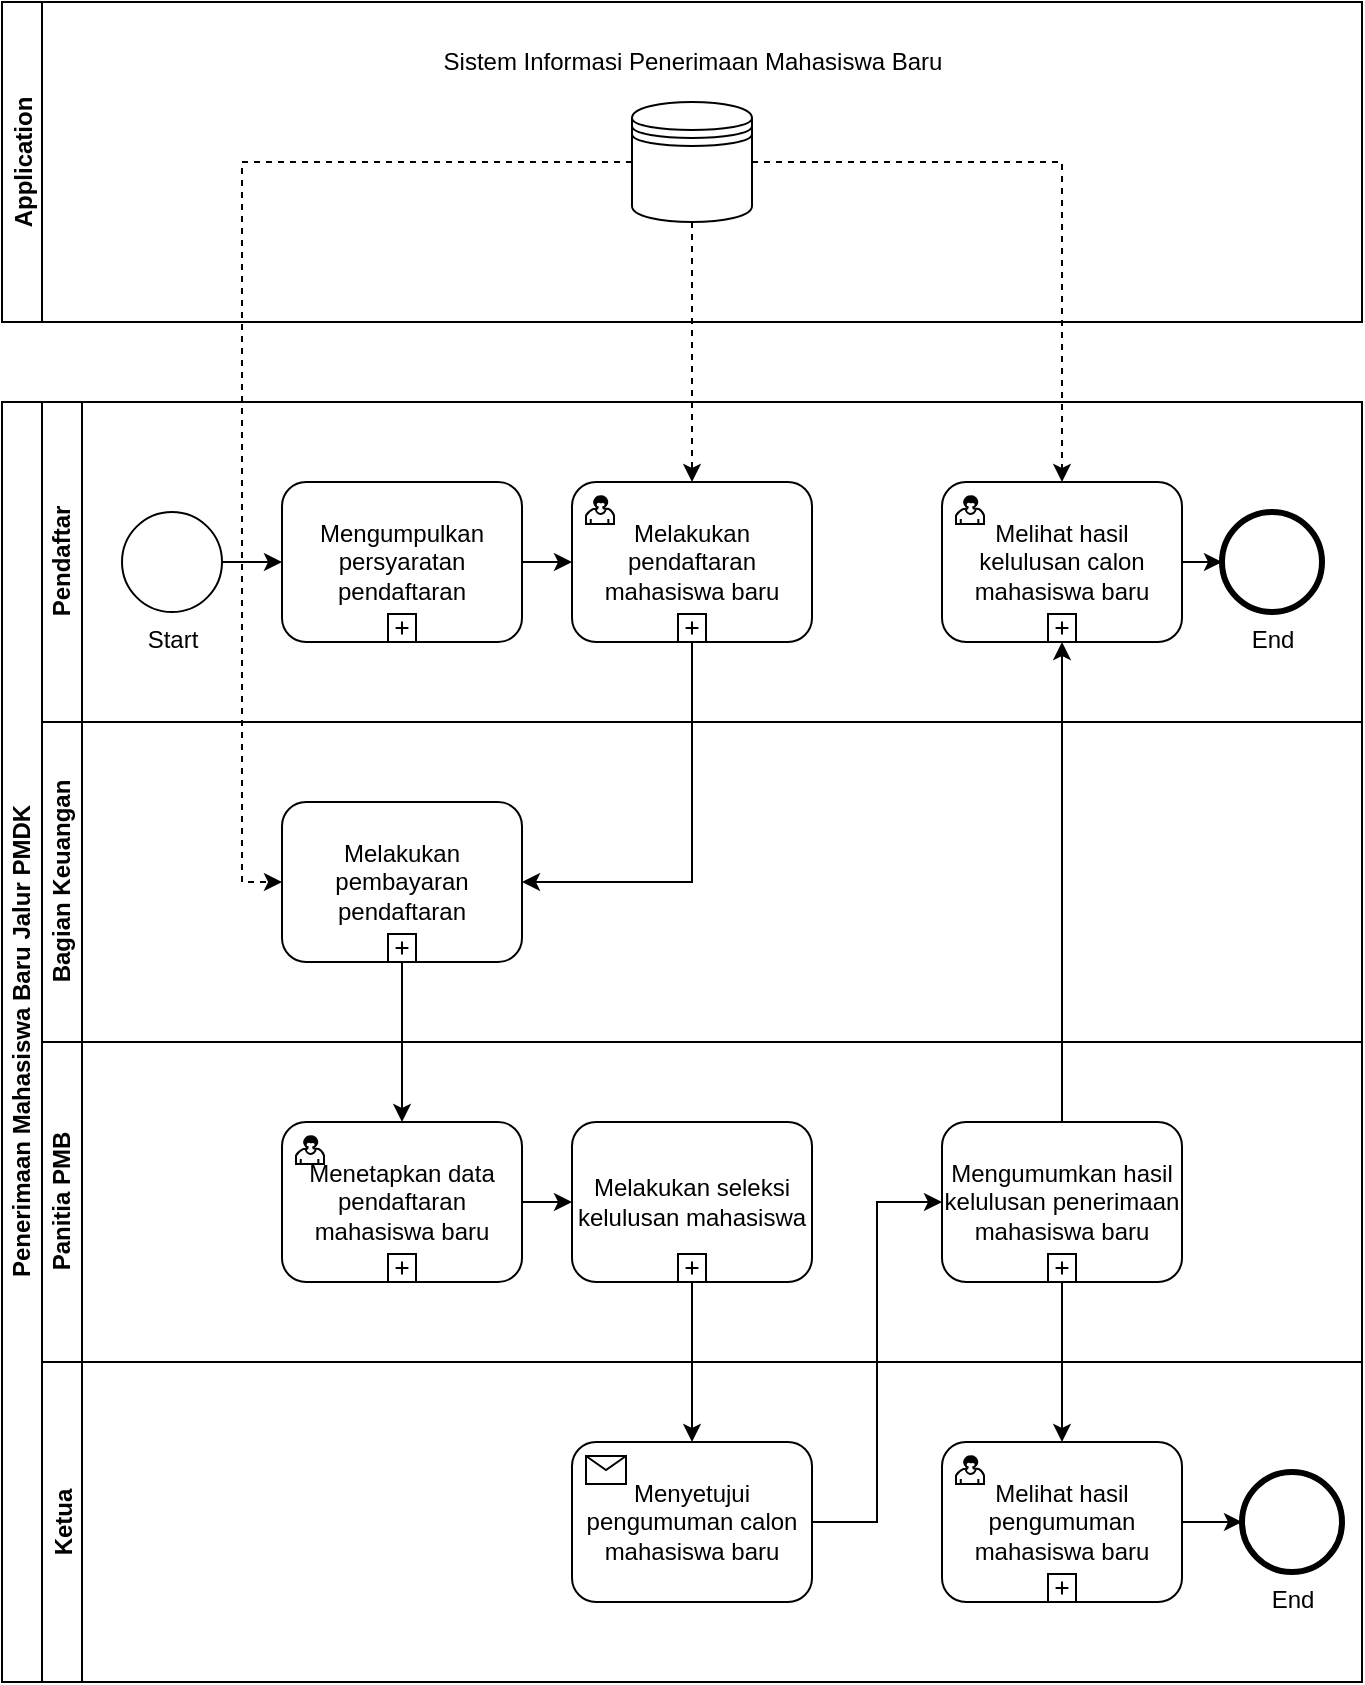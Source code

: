 <mxfile version="13.7.3" type="github" pages="2">
  <diagram id="SH268OY3LRd38PDW5ipz" name="Page-1">
    <mxGraphModel dx="868" dy="455" grid="1" gridSize="10" guides="1" tooltips="1" connect="1" arrows="1" fold="1" page="1" pageScale="1" pageWidth="850" pageHeight="1100" math="0" shadow="0">
      <root>
        <mxCell id="0" />
        <mxCell id="1" parent="0" />
        <mxCell id="ba0OnkqTSxmGQ9JuHHQ3-1" value="Application" style="swimlane;startSize=20;horizontal=0;" parent="1" vertex="1">
          <mxGeometry x="80" y="80" width="680" height="160" as="geometry" />
        </mxCell>
        <mxCell id="ba0OnkqTSxmGQ9JuHHQ3-8" value="" style="shape=datastore;whiteSpace=wrap;html=1;" parent="ba0OnkqTSxmGQ9JuHHQ3-1" vertex="1">
          <mxGeometry x="315" y="50" width="60" height="60" as="geometry" />
        </mxCell>
        <mxCell id="updkCSAd0ZS5TPp25guO-1" value="Sistem Informasi Penerimaan Mahasiswa Baru" style="text;html=1;align=center;verticalAlign=middle;resizable=0;points=[];autosize=1;" vertex="1" parent="ba0OnkqTSxmGQ9JuHHQ3-1">
          <mxGeometry x="195" y="20" width="300" height="20" as="geometry" />
        </mxCell>
        <mxCell id="ba0OnkqTSxmGQ9JuHHQ3-2" value="Penerimaan Mahasiswa Baru Jalur PMDK" style="swimlane;html=1;childLayout=stackLayout;resizeParent=1;resizeParentMax=0;horizontal=0;startSize=20;horizontalStack=0;" parent="1" vertex="1">
          <mxGeometry x="80" y="280" width="680" height="640" as="geometry" />
        </mxCell>
        <mxCell id="ba0OnkqTSxmGQ9JuHHQ3-3" value="Pendaftar" style="swimlane;html=1;startSize=20;horizontal=0;" parent="ba0OnkqTSxmGQ9JuHHQ3-2" vertex="1">
          <mxGeometry x="20" width="660" height="160" as="geometry" />
        </mxCell>
        <mxCell id="ba0OnkqTSxmGQ9JuHHQ3-46" value="End" style="shape=mxgraph.bpmn.shape;html=1;verticalLabelPosition=bottom;labelBackgroundColor=#ffffff;verticalAlign=top;align=center;perimeter=ellipsePerimeter;outlineConnect=0;outline=end;symbol=general;" parent="ba0OnkqTSxmGQ9JuHHQ3-3" vertex="1">
          <mxGeometry x="590" y="55" width="50" height="50" as="geometry" />
        </mxCell>
        <mxCell id="SmWvJhQzIbIy0E5TuexP-3" style="edgeStyle=orthogonalEdgeStyle;rounded=0;orthogonalLoop=1;jettySize=auto;html=1;" edge="1" parent="ba0OnkqTSxmGQ9JuHHQ3-3" source="ba0OnkqTSxmGQ9JuHHQ3-15" target="ba0OnkqTSxmGQ9JuHHQ3-46">
          <mxGeometry relative="1" as="geometry" />
        </mxCell>
        <mxCell id="ba0OnkqTSxmGQ9JuHHQ3-15" value="Melihat hasil kelulusan calon mahasiswa baru" style="html=1;whiteSpace=wrap;rounded=1;dropTarget=0;" parent="ba0OnkqTSxmGQ9JuHHQ3-3" vertex="1">
          <mxGeometry x="450" y="40" width="120" height="80" as="geometry" />
        </mxCell>
        <mxCell id="ba0OnkqTSxmGQ9JuHHQ3-16" value="" style="html=1;shape=mxgraph.bpmn.user_task;outlineConnect=0;" parent="ba0OnkqTSxmGQ9JuHHQ3-15" vertex="1">
          <mxGeometry width="14" height="14" relative="1" as="geometry">
            <mxPoint x="7" y="7" as="offset" />
          </mxGeometry>
        </mxCell>
        <mxCell id="ba0OnkqTSxmGQ9JuHHQ3-17" value="" style="html=1;shape=plus;outlineConnect=0;" parent="ba0OnkqTSxmGQ9JuHHQ3-15" vertex="1">
          <mxGeometry x="0.5" y="1" width="14" height="14" relative="1" as="geometry">
            <mxPoint x="-7" y="-14" as="offset" />
          </mxGeometry>
        </mxCell>
        <mxCell id="ba0OnkqTSxmGQ9JuHHQ3-34" style="edgeStyle=orthogonalEdgeStyle;rounded=0;orthogonalLoop=1;jettySize=auto;html=1;" parent="ba0OnkqTSxmGQ9JuHHQ3-3" source="ba0OnkqTSxmGQ9JuHHQ3-9" target="ba0OnkqTSxmGQ9JuHHQ3-13" edge="1">
          <mxGeometry relative="1" as="geometry" />
        </mxCell>
        <mxCell id="ba0OnkqTSxmGQ9JuHHQ3-9" value="Start" style="shape=mxgraph.bpmn.shape;html=1;verticalLabelPosition=bottom;labelBackgroundColor=#ffffff;verticalAlign=top;align=center;perimeter=ellipsePerimeter;outlineConnect=0;outline=standard;symbol=general;" parent="ba0OnkqTSxmGQ9JuHHQ3-3" vertex="1">
          <mxGeometry x="40" y="55" width="50" height="50" as="geometry" />
        </mxCell>
        <mxCell id="ba0OnkqTSxmGQ9JuHHQ3-35" style="edgeStyle=orthogonalEdgeStyle;rounded=0;orthogonalLoop=1;jettySize=auto;html=1;entryX=0;entryY=0.5;entryDx=0;entryDy=0;" parent="ba0OnkqTSxmGQ9JuHHQ3-3" source="ba0OnkqTSxmGQ9JuHHQ3-13" target="ba0OnkqTSxmGQ9JuHHQ3-10" edge="1">
          <mxGeometry relative="1" as="geometry" />
        </mxCell>
        <mxCell id="ba0OnkqTSxmGQ9JuHHQ3-13" value="Mengumpulkan persyaratan pendaftaran" style="html=1;whiteSpace=wrap;rounded=1;dropTarget=0;" parent="ba0OnkqTSxmGQ9JuHHQ3-3" vertex="1">
          <mxGeometry x="120" y="40" width="120" height="80" as="geometry" />
        </mxCell>
        <mxCell id="ba0OnkqTSxmGQ9JuHHQ3-14" value="" style="html=1;shape=plus;outlineConnect=0;" parent="ba0OnkqTSxmGQ9JuHHQ3-13" vertex="1">
          <mxGeometry x="0.5" y="1" width="14" height="14" relative="1" as="geometry">
            <mxPoint x="-7" y="-14" as="offset" />
          </mxGeometry>
        </mxCell>
        <mxCell id="ba0OnkqTSxmGQ9JuHHQ3-10" value="Melakukan pendaftaran mahasiswa baru" style="html=1;whiteSpace=wrap;rounded=1;dropTarget=0;" parent="ba0OnkqTSxmGQ9JuHHQ3-3" vertex="1">
          <mxGeometry x="265" y="40" width="120" height="80" as="geometry" />
        </mxCell>
        <mxCell id="ba0OnkqTSxmGQ9JuHHQ3-11" value="" style="html=1;shape=mxgraph.bpmn.user_task;outlineConnect=0;" parent="ba0OnkqTSxmGQ9JuHHQ3-10" vertex="1">
          <mxGeometry width="14" height="14" relative="1" as="geometry">
            <mxPoint x="7" y="7" as="offset" />
          </mxGeometry>
        </mxCell>
        <mxCell id="ba0OnkqTSxmGQ9JuHHQ3-12" value="" style="html=1;shape=plus;outlineConnect=0;" parent="ba0OnkqTSxmGQ9JuHHQ3-10" vertex="1">
          <mxGeometry x="0.5" y="1" width="14" height="14" relative="1" as="geometry">
            <mxPoint x="-7" y="-14" as="offset" />
          </mxGeometry>
        </mxCell>
        <mxCell id="ba0OnkqTSxmGQ9JuHHQ3-4" value="Bagian Keuangan" style="swimlane;html=1;startSize=20;horizontal=0;" parent="ba0OnkqTSxmGQ9JuHHQ3-2" vertex="1">
          <mxGeometry x="20" y="160" width="660" height="160" as="geometry" />
        </mxCell>
        <mxCell id="ba0OnkqTSxmGQ9JuHHQ3-18" value="Melakukan pembayaran pendaftaran" style="html=1;whiteSpace=wrap;rounded=1;dropTarget=0;" parent="ba0OnkqTSxmGQ9JuHHQ3-4" vertex="1">
          <mxGeometry x="120" y="40" width="120" height="80" as="geometry" />
        </mxCell>
        <mxCell id="ba0OnkqTSxmGQ9JuHHQ3-19" value="" style="html=1;shape=plus;outlineConnect=0;" parent="ba0OnkqTSxmGQ9JuHHQ3-18" vertex="1">
          <mxGeometry x="0.5" y="1" width="14" height="14" relative="1" as="geometry">
            <mxPoint x="-7" y="-14" as="offset" />
          </mxGeometry>
        </mxCell>
        <mxCell id="ba0OnkqTSxmGQ9JuHHQ3-5" value="Panitia PMB" style="swimlane;html=1;startSize=20;horizontal=0;" parent="ba0OnkqTSxmGQ9JuHHQ3-2" vertex="1">
          <mxGeometry x="20" y="320" width="660" height="160" as="geometry" />
        </mxCell>
        <mxCell id="ba0OnkqTSxmGQ9JuHHQ3-25" value="&lt;div&gt;Melakukan seleksi kelulusan mahasiswa&lt;/div&gt;" style="html=1;whiteSpace=wrap;rounded=1;dropTarget=0;" parent="ba0OnkqTSxmGQ9JuHHQ3-5" vertex="1">
          <mxGeometry x="265" y="40" width="120" height="80" as="geometry" />
        </mxCell>
        <mxCell id="ba0OnkqTSxmGQ9JuHHQ3-26" value="" style="html=1;shape=plus;outlineConnect=0;" parent="ba0OnkqTSxmGQ9JuHHQ3-25" vertex="1">
          <mxGeometry x="0.5" y="1" width="14" height="14" relative="1" as="geometry">
            <mxPoint x="-7" y="-14" as="offset" />
          </mxGeometry>
        </mxCell>
        <mxCell id="ba0OnkqTSxmGQ9JuHHQ3-39" style="edgeStyle=orthogonalEdgeStyle;rounded=0;orthogonalLoop=1;jettySize=auto;html=1;" parent="ba0OnkqTSxmGQ9JuHHQ3-5" source="ba0OnkqTSxmGQ9JuHHQ3-22" target="ba0OnkqTSxmGQ9JuHHQ3-25" edge="1">
          <mxGeometry relative="1" as="geometry" />
        </mxCell>
        <mxCell id="ba0OnkqTSxmGQ9JuHHQ3-22" value="Menetapkan data pendaftaran mahasiswa baru" style="html=1;whiteSpace=wrap;rounded=1;dropTarget=0;" parent="ba0OnkqTSxmGQ9JuHHQ3-5" vertex="1">
          <mxGeometry x="120" y="40" width="120" height="80" as="geometry" />
        </mxCell>
        <mxCell id="ba0OnkqTSxmGQ9JuHHQ3-23" value="" style="html=1;shape=mxgraph.bpmn.user_task;outlineConnect=0;" parent="ba0OnkqTSxmGQ9JuHHQ3-22" vertex="1">
          <mxGeometry width="14" height="14" relative="1" as="geometry">
            <mxPoint x="7" y="7" as="offset" />
          </mxGeometry>
        </mxCell>
        <mxCell id="ba0OnkqTSxmGQ9JuHHQ3-24" value="" style="html=1;shape=plus;outlineConnect=0;" parent="ba0OnkqTSxmGQ9JuHHQ3-22" vertex="1">
          <mxGeometry x="0.5" y="1" width="14" height="14" relative="1" as="geometry">
            <mxPoint x="-7" y="-14" as="offset" />
          </mxGeometry>
        </mxCell>
        <mxCell id="ba0OnkqTSxmGQ9JuHHQ3-27" value="Mengumumkan hasil kelulusan penerimaan mahasiswa baru" style="html=1;whiteSpace=wrap;rounded=1;dropTarget=0;" parent="ba0OnkqTSxmGQ9JuHHQ3-5" vertex="1">
          <mxGeometry x="450" y="40" width="120" height="80" as="geometry" />
        </mxCell>
        <mxCell id="ba0OnkqTSxmGQ9JuHHQ3-28" value="" style="html=1;shape=plus;outlineConnect=0;" parent="ba0OnkqTSxmGQ9JuHHQ3-27" vertex="1">
          <mxGeometry x="0.5" y="1" width="14" height="14" relative="1" as="geometry">
            <mxPoint x="-7" y="-14" as="offset" />
          </mxGeometry>
        </mxCell>
        <mxCell id="ba0OnkqTSxmGQ9JuHHQ3-6" value="Ketua" style="swimlane;startSize=20;horizontal=0;" parent="ba0OnkqTSxmGQ9JuHHQ3-2" vertex="1">
          <mxGeometry x="20" y="480" width="660" height="160" as="geometry" />
        </mxCell>
        <mxCell id="ba0OnkqTSxmGQ9JuHHQ3-45" value="End" style="shape=mxgraph.bpmn.shape;html=1;verticalLabelPosition=bottom;labelBackgroundColor=#ffffff;verticalAlign=top;align=center;perimeter=ellipsePerimeter;outlineConnect=0;outline=end;symbol=general;" parent="ba0OnkqTSxmGQ9JuHHQ3-6" vertex="1">
          <mxGeometry x="600" y="55" width="50" height="50" as="geometry" />
        </mxCell>
        <mxCell id="SmWvJhQzIbIy0E5TuexP-2" style="edgeStyle=orthogonalEdgeStyle;rounded=0;orthogonalLoop=1;jettySize=auto;html=1;entryX=0;entryY=0.5;entryDx=0;entryDy=0;" edge="1" parent="ba0OnkqTSxmGQ9JuHHQ3-6" source="ba0OnkqTSxmGQ9JuHHQ3-31" target="ba0OnkqTSxmGQ9JuHHQ3-45">
          <mxGeometry relative="1" as="geometry" />
        </mxCell>
        <mxCell id="ba0OnkqTSxmGQ9JuHHQ3-31" value="Melihat hasil pengumuman mahasiswa baru" style="html=1;whiteSpace=wrap;rounded=1;dropTarget=0;" parent="ba0OnkqTSxmGQ9JuHHQ3-6" vertex="1">
          <mxGeometry x="450" y="40" width="120" height="80" as="geometry" />
        </mxCell>
        <mxCell id="ba0OnkqTSxmGQ9JuHHQ3-32" value="" style="html=1;shape=mxgraph.bpmn.user_task;outlineConnect=0;" parent="ba0OnkqTSxmGQ9JuHHQ3-31" vertex="1">
          <mxGeometry width="14" height="14" relative="1" as="geometry">
            <mxPoint x="7" y="7" as="offset" />
          </mxGeometry>
        </mxCell>
        <mxCell id="ba0OnkqTSxmGQ9JuHHQ3-33" value="" style="html=1;shape=plus;outlineConnect=0;" parent="ba0OnkqTSxmGQ9JuHHQ3-31" vertex="1">
          <mxGeometry x="0.5" y="1" width="14" height="14" relative="1" as="geometry">
            <mxPoint x="-7" y="-14" as="offset" />
          </mxGeometry>
        </mxCell>
        <mxCell id="ba0OnkqTSxmGQ9JuHHQ3-29" value="Menyetujui pengumuman calon mahasiswa baru" style="html=1;whiteSpace=wrap;rounded=1;dropTarget=0;" parent="ba0OnkqTSxmGQ9JuHHQ3-6" vertex="1">
          <mxGeometry x="265" y="40" width="120" height="80" as="geometry" />
        </mxCell>
        <mxCell id="ba0OnkqTSxmGQ9JuHHQ3-30" value="" style="html=1;shape=message;outlineConnect=0;" parent="ba0OnkqTSxmGQ9JuHHQ3-29" vertex="1">
          <mxGeometry width="20" height="14" relative="1" as="geometry">
            <mxPoint x="7" y="7" as="offset" />
          </mxGeometry>
        </mxCell>
        <mxCell id="ba0OnkqTSxmGQ9JuHHQ3-36" style="edgeStyle=orthogonalEdgeStyle;rounded=0;orthogonalLoop=1;jettySize=auto;html=1;entryX=1;entryY=0.5;entryDx=0;entryDy=0;" parent="ba0OnkqTSxmGQ9JuHHQ3-2" source="ba0OnkqTSxmGQ9JuHHQ3-12" target="ba0OnkqTSxmGQ9JuHHQ3-18" edge="1">
          <mxGeometry relative="1" as="geometry">
            <Array as="points">
              <mxPoint x="345" y="240" />
            </Array>
          </mxGeometry>
        </mxCell>
        <mxCell id="ba0OnkqTSxmGQ9JuHHQ3-37" style="edgeStyle=orthogonalEdgeStyle;rounded=0;orthogonalLoop=1;jettySize=auto;html=1;" parent="ba0OnkqTSxmGQ9JuHHQ3-2" source="ba0OnkqTSxmGQ9JuHHQ3-18" target="ba0OnkqTSxmGQ9JuHHQ3-22" edge="1">
          <mxGeometry relative="1" as="geometry" />
        </mxCell>
        <mxCell id="ba0OnkqTSxmGQ9JuHHQ3-40" style="edgeStyle=orthogonalEdgeStyle;rounded=0;orthogonalLoop=1;jettySize=auto;html=1;" parent="ba0OnkqTSxmGQ9JuHHQ3-2" source="ba0OnkqTSxmGQ9JuHHQ3-25" target="ba0OnkqTSxmGQ9JuHHQ3-29" edge="1">
          <mxGeometry relative="1" as="geometry" />
        </mxCell>
        <mxCell id="ba0OnkqTSxmGQ9JuHHQ3-41" style="edgeStyle=orthogonalEdgeStyle;rounded=0;orthogonalLoop=1;jettySize=auto;html=1;entryX=0;entryY=0.5;entryDx=0;entryDy=0;" parent="ba0OnkqTSxmGQ9JuHHQ3-2" source="ba0OnkqTSxmGQ9JuHHQ3-29" target="ba0OnkqTSxmGQ9JuHHQ3-27" edge="1">
          <mxGeometry relative="1" as="geometry" />
        </mxCell>
        <mxCell id="ba0OnkqTSxmGQ9JuHHQ3-42" style="edgeStyle=orthogonalEdgeStyle;rounded=0;orthogonalLoop=1;jettySize=auto;html=1;entryX=0.5;entryY=1;entryDx=0;entryDy=0;" parent="ba0OnkqTSxmGQ9JuHHQ3-2" source="ba0OnkqTSxmGQ9JuHHQ3-27" target="ba0OnkqTSxmGQ9JuHHQ3-17" edge="1">
          <mxGeometry relative="1" as="geometry" />
        </mxCell>
        <mxCell id="ba0OnkqTSxmGQ9JuHHQ3-43" style="edgeStyle=orthogonalEdgeStyle;rounded=0;orthogonalLoop=1;jettySize=auto;html=1;" parent="ba0OnkqTSxmGQ9JuHHQ3-2" source="ba0OnkqTSxmGQ9JuHHQ3-28" target="ba0OnkqTSxmGQ9JuHHQ3-31" edge="1">
          <mxGeometry relative="1" as="geometry" />
        </mxCell>
        <mxCell id="ba0OnkqTSxmGQ9JuHHQ3-48" style="edgeStyle=orthogonalEdgeStyle;rounded=0;orthogonalLoop=1;jettySize=auto;html=1;dashed=1;" parent="1" source="ba0OnkqTSxmGQ9JuHHQ3-8" target="ba0OnkqTSxmGQ9JuHHQ3-10" edge="1">
          <mxGeometry relative="1" as="geometry" />
        </mxCell>
        <mxCell id="ba0OnkqTSxmGQ9JuHHQ3-49" style="edgeStyle=orthogonalEdgeStyle;rounded=0;orthogonalLoop=1;jettySize=auto;html=1;entryX=0;entryY=0.5;entryDx=0;entryDy=0;dashed=1;" parent="1" source="ba0OnkqTSxmGQ9JuHHQ3-8" target="ba0OnkqTSxmGQ9JuHHQ3-18" edge="1">
          <mxGeometry relative="1" as="geometry" />
        </mxCell>
        <mxCell id="ba0OnkqTSxmGQ9JuHHQ3-50" style="edgeStyle=orthogonalEdgeStyle;rounded=0;orthogonalLoop=1;jettySize=auto;html=1;entryX=0.5;entryY=0;entryDx=0;entryDy=0;dashed=1;" parent="1" source="ba0OnkqTSxmGQ9JuHHQ3-8" target="ba0OnkqTSxmGQ9JuHHQ3-15" edge="1">
          <mxGeometry relative="1" as="geometry" />
        </mxCell>
      </root>
    </mxGraphModel>
  </diagram>
  <diagram id="sJY6ifOqbD30RG4CEPBD" name="Page-2">
    <mxGraphModel dx="868" dy="455" grid="1" gridSize="10" guides="1" tooltips="1" connect="1" arrows="1" fold="1" page="1" pageScale="1" pageWidth="850" pageHeight="1100" math="0" shadow="0">
      <root>
        <mxCell id="lYPsKuUlvx5RjD6Kyh7o-0" />
        <mxCell id="lYPsKuUlvx5RjD6Kyh7o-1" parent="lYPsKuUlvx5RjD6Kyh7o-0" />
        <mxCell id="lYPsKuUlvx5RjD6Kyh7o-2" value="Kaprodi" style="swimlane;startSize=20;horizontal=0;" vertex="1" parent="lYPsKuUlvx5RjD6Kyh7o-1">
          <mxGeometry x="80" y="80" width="680" height="240" as="geometry" />
        </mxCell>
        <mxCell id="fzcUJjI9vcJLcb4xrkLY-22" style="edgeStyle=orthogonalEdgeStyle;rounded=0;orthogonalLoop=1;jettySize=auto;html=1;" edge="1" parent="lYPsKuUlvx5RjD6Kyh7o-2" source="yeg1HBKM3-gy5ruCGsGz-1" target="fzcUJjI9vcJLcb4xrkLY-1">
          <mxGeometry relative="1" as="geometry" />
        </mxCell>
        <mxCell id="yeg1HBKM3-gy5ruCGsGz-1" value="Start" style="shape=mxgraph.bpmn.shape;html=1;verticalLabelPosition=bottom;labelBackgroundColor=#ffffff;verticalAlign=top;align=center;perimeter=ellipsePerimeter;outlineConnect=0;outline=standard;symbol=general;" vertex="1" parent="lYPsKuUlvx5RjD6Kyh7o-2">
          <mxGeometry x="40" y="95" width="50" height="50" as="geometry" />
        </mxCell>
        <mxCell id="fzcUJjI9vcJLcb4xrkLY-24" style="edgeStyle=orthogonalEdgeStyle;rounded=0;orthogonalLoop=1;jettySize=auto;html=1;" edge="1" parent="lYPsKuUlvx5RjD6Kyh7o-2" source="fzcUJjI9vcJLcb4xrkLY-1" target="fzcUJjI9vcJLcb4xrkLY-9">
          <mxGeometry relative="1" as="geometry" />
        </mxCell>
        <mxCell id="fzcUJjI9vcJLcb4xrkLY-1" value="Menentukan aturan" style="html=1;whiteSpace=wrap;rounded=1;dropTarget=0;" vertex="1" parent="lYPsKuUlvx5RjD6Kyh7o-2">
          <mxGeometry x="120" y="80" width="120" height="80" as="geometry" />
        </mxCell>
        <mxCell id="fzcUJjI9vcJLcb4xrkLY-2" value="" style="html=1;shape=mxgraph.bpmn.user_task;outlineConnect=0;" vertex="1" parent="fzcUJjI9vcJLcb4xrkLY-1">
          <mxGeometry width="14" height="14" relative="1" as="geometry">
            <mxPoint x="7" y="7" as="offset" />
          </mxGeometry>
        </mxCell>
        <mxCell id="fzcUJjI9vcJLcb4xrkLY-3" value="" style="html=1;shape=plus;outlineConnect=0;" vertex="1" parent="fzcUJjI9vcJLcb4xrkLY-1">
          <mxGeometry x="0.5" y="1" width="14" height="14" relative="1" as="geometry">
            <mxPoint x="-7" y="-14" as="offset" />
          </mxGeometry>
        </mxCell>
        <mxCell id="fzcUJjI9vcJLcb4xrkLY-25" style="edgeStyle=orthogonalEdgeStyle;rounded=0;orthogonalLoop=1;jettySize=auto;html=1;entryX=0;entryY=0.5;entryDx=0;entryDy=0;" edge="1" parent="lYPsKuUlvx5RjD6Kyh7o-2" source="fzcUJjI9vcJLcb4xrkLY-9" target="fzcUJjI9vcJLcb4xrkLY-10">
          <mxGeometry relative="1" as="geometry">
            <Array as="points">
              <mxPoint x="295" y="55" />
            </Array>
          </mxGeometry>
        </mxCell>
        <mxCell id="fzcUJjI9vcJLcb4xrkLY-26" style="edgeStyle=orthogonalEdgeStyle;rounded=0;orthogonalLoop=1;jettySize=auto;html=1;entryX=0;entryY=0.5;entryDx=0;entryDy=0;" edge="1" parent="lYPsKuUlvx5RjD6Kyh7o-2" source="fzcUJjI9vcJLcb4xrkLY-9" target="fzcUJjI9vcJLcb4xrkLY-13">
          <mxGeometry relative="1" as="geometry">
            <Array as="points">
              <mxPoint x="295" y="185" />
            </Array>
          </mxGeometry>
        </mxCell>
        <mxCell id="fzcUJjI9vcJLcb4xrkLY-9" value="" style="shape=mxgraph.bpmn.shape;html=1;verticalLabelPosition=bottom;labelBackgroundColor=#ffffff;verticalAlign=top;align=center;perimeter=rhombusPerimeter;background=gateway;outlineConnect=0;outline=none;symbol=parallelGw;" vertex="1" parent="lYPsKuUlvx5RjD6Kyh7o-2">
          <mxGeometry x="270" y="95" width="50" height="50" as="geometry" />
        </mxCell>
        <mxCell id="fzcUJjI9vcJLcb4xrkLY-28" style="edgeStyle=orthogonalEdgeStyle;rounded=0;orthogonalLoop=1;jettySize=auto;html=1;entryX=0.5;entryY=0;entryDx=0;entryDy=0;" edge="1" parent="lYPsKuUlvx5RjD6Kyh7o-2" source="fzcUJjI9vcJLcb4xrkLY-10" target="fzcUJjI9vcJLcb4xrkLY-16">
          <mxGeometry relative="1" as="geometry" />
        </mxCell>
        <mxCell id="fzcUJjI9vcJLcb4xrkLY-10" value="Menentukan bobot" style="html=1;whiteSpace=wrap;rounded=1;dropTarget=0;" vertex="1" parent="lYPsKuUlvx5RjD6Kyh7o-2">
          <mxGeometry x="345" y="15" width="120" height="80" as="geometry" />
        </mxCell>
        <mxCell id="fzcUJjI9vcJLcb4xrkLY-11" value="" style="html=1;shape=mxgraph.bpmn.user_task;outlineConnect=0;" vertex="1" parent="fzcUJjI9vcJLcb4xrkLY-10">
          <mxGeometry width="14" height="14" relative="1" as="geometry">
            <mxPoint x="7" y="7" as="offset" />
          </mxGeometry>
        </mxCell>
        <mxCell id="fzcUJjI9vcJLcb4xrkLY-12" value="" style="html=1;shape=plus;outlineConnect=0;" vertex="1" parent="fzcUJjI9vcJLcb4xrkLY-10">
          <mxGeometry x="0.5" y="1" width="14" height="14" relative="1" as="geometry">
            <mxPoint x="-7" y="-14" as="offset" />
          </mxGeometry>
        </mxCell>
        <mxCell id="fzcUJjI9vcJLcb4xrkLY-29" style="edgeStyle=orthogonalEdgeStyle;rounded=0;orthogonalLoop=1;jettySize=auto;html=1;entryX=0.5;entryY=1;entryDx=0;entryDy=0;" edge="1" parent="lYPsKuUlvx5RjD6Kyh7o-2" source="fzcUJjI9vcJLcb4xrkLY-13" target="fzcUJjI9vcJLcb4xrkLY-16">
          <mxGeometry relative="1" as="geometry" />
        </mxCell>
        <mxCell id="fzcUJjI9vcJLcb4xrkLY-13" value="Menentukan kriteria" style="html=1;whiteSpace=wrap;rounded=1;dropTarget=0;" vertex="1" parent="lYPsKuUlvx5RjD6Kyh7o-2">
          <mxGeometry x="345" y="145" width="120" height="80" as="geometry" />
        </mxCell>
        <mxCell id="fzcUJjI9vcJLcb4xrkLY-14" value="" style="html=1;shape=mxgraph.bpmn.user_task;outlineConnect=0;" vertex="1" parent="fzcUJjI9vcJLcb4xrkLY-13">
          <mxGeometry width="14" height="14" relative="1" as="geometry">
            <mxPoint x="7" y="7" as="offset" />
          </mxGeometry>
        </mxCell>
        <mxCell id="fzcUJjI9vcJLcb4xrkLY-15" value="" style="html=1;shape=plus;outlineConnect=0;" vertex="1" parent="fzcUJjI9vcJLcb4xrkLY-13">
          <mxGeometry x="0.5" y="1" width="14" height="14" relative="1" as="geometry">
            <mxPoint x="-7" y="-14" as="offset" />
          </mxGeometry>
        </mxCell>
        <mxCell id="fzcUJjI9vcJLcb4xrkLY-30" style="edgeStyle=orthogonalEdgeStyle;rounded=0;orthogonalLoop=1;jettySize=auto;html=1;" edge="1" parent="lYPsKuUlvx5RjD6Kyh7o-2" source="fzcUJjI9vcJLcb4xrkLY-16" target="fzcUJjI9vcJLcb4xrkLY-17">
          <mxGeometry relative="1" as="geometry" />
        </mxCell>
        <mxCell id="fzcUJjI9vcJLcb4xrkLY-16" value="" style="shape=mxgraph.bpmn.shape;html=1;verticalLabelPosition=bottom;labelBackgroundColor=#ffffff;verticalAlign=top;align=center;perimeter=rhombusPerimeter;background=gateway;outlineConnect=0;outline=none;symbol=parallelGw;" vertex="1" parent="lYPsKuUlvx5RjD6Kyh7o-2">
          <mxGeometry x="490" y="95" width="50" height="50" as="geometry" />
        </mxCell>
        <mxCell id="fzcUJjI9vcJLcb4xrkLY-17" value="" style="shape=mxgraph.bpmn.shape;html=1;verticalLabelPosition=bottom;labelBackgroundColor=#ffffff;verticalAlign=top;align=center;perimeter=ellipsePerimeter;outlineConnect=0;outline=catching;symbol=message;" vertex="1" parent="lYPsKuUlvx5RjD6Kyh7o-2">
          <mxGeometry x="570" y="95" width="50" height="50" as="geometry" />
        </mxCell>
        <mxCell id="yeg1HBKM3-gy5ruCGsGz-0" value="Admin" style="swimlane;startSize=20;horizontal=0;" vertex="1" parent="lYPsKuUlvx5RjD6Kyh7o-1">
          <mxGeometry x="80" y="400" width="680" height="240" as="geometry" />
        </mxCell>
        <mxCell id="fzcUJjI9vcJLcb4xrkLY-33" style="edgeStyle=orthogonalEdgeStyle;rounded=0;orthogonalLoop=1;jettySize=auto;html=1;" edge="1" parent="yeg1HBKM3-gy5ruCGsGz-0" source="fzcUJjI9vcJLcb4xrkLY-0" target="fzcUJjI9vcJLcb4xrkLY-6">
          <mxGeometry relative="1" as="geometry" />
        </mxCell>
        <mxCell id="fzcUJjI9vcJLcb4xrkLY-0" value="Start" style="shape=mxgraph.bpmn.shape;html=1;verticalLabelPosition=bottom;labelBackgroundColor=#ffffff;verticalAlign=top;align=center;perimeter=ellipsePerimeter;outlineConnect=0;outline=standard;symbol=general;" vertex="1" parent="yeg1HBKM3-gy5ruCGsGz-0">
          <mxGeometry x="40" y="95" width="50" height="50" as="geometry" />
        </mxCell>
        <mxCell id="fzcUJjI9vcJLcb4xrkLY-34" style="edgeStyle=orthogonalEdgeStyle;rounded=0;orthogonalLoop=1;jettySize=auto;html=1;" edge="1" parent="yeg1HBKM3-gy5ruCGsGz-0" source="fzcUJjI9vcJLcb4xrkLY-6" target="fzcUJjI9vcJLcb4xrkLY-18">
          <mxGeometry relative="1" as="geometry" />
        </mxCell>
        <mxCell id="fzcUJjI9vcJLcb4xrkLY-6" value="Melakukan input data" style="html=1;whiteSpace=wrap;rounded=1;dropTarget=0;" vertex="1" parent="yeg1HBKM3-gy5ruCGsGz-0">
          <mxGeometry x="120" y="80" width="120" height="80" as="geometry" />
        </mxCell>
        <mxCell id="fzcUJjI9vcJLcb4xrkLY-7" value="" style="html=1;shape=mxgraph.bpmn.user_task;outlineConnect=0;" vertex="1" parent="fzcUJjI9vcJLcb4xrkLY-6">
          <mxGeometry width="14" height="14" relative="1" as="geometry">
            <mxPoint x="7" y="7" as="offset" />
          </mxGeometry>
        </mxCell>
        <mxCell id="fzcUJjI9vcJLcb4xrkLY-8" value="" style="html=1;shape=plus;outlineConnect=0;" vertex="1" parent="fzcUJjI9vcJLcb4xrkLY-6">
          <mxGeometry x="0.5" y="1" width="14" height="14" relative="1" as="geometry">
            <mxPoint x="-7" y="-14" as="offset" />
          </mxGeometry>
        </mxCell>
        <mxCell id="fzcUJjI9vcJLcb4xrkLY-35" style="edgeStyle=orthogonalEdgeStyle;rounded=0;orthogonalLoop=1;jettySize=auto;html=1;" edge="1" parent="yeg1HBKM3-gy5ruCGsGz-0" source="fzcUJjI9vcJLcb4xrkLY-18" target="fzcUJjI9vcJLcb4xrkLY-20">
          <mxGeometry relative="1" as="geometry" />
        </mxCell>
        <mxCell id="fzcUJjI9vcJLcb4xrkLY-18" value="Perhitungan SPK mahasiswa berprestasi" style="shape=ext;rounded=1;html=1;whiteSpace=wrap;" vertex="1" parent="yeg1HBKM3-gy5ruCGsGz-0">
          <mxGeometry x="280" y="80" width="120" height="80" as="geometry" />
        </mxCell>
        <mxCell id="fzcUJjI9vcJLcb4xrkLY-32" style="edgeStyle=orthogonalEdgeStyle;rounded=0;orthogonalLoop=1;jettySize=auto;html=1;" edge="1" parent="yeg1HBKM3-gy5ruCGsGz-0" source="fzcUJjI9vcJLcb4xrkLY-19" target="fzcUJjI9vcJLcb4xrkLY-18">
          <mxGeometry relative="1" as="geometry">
            <Array as="points">
              <mxPoint x="340" y="35" />
            </Array>
          </mxGeometry>
        </mxCell>
        <mxCell id="fzcUJjI9vcJLcb4xrkLY-19" value="" style="shape=mxgraph.bpmn.shape;html=1;verticalLabelPosition=bottom;labelBackgroundColor=#ffffff;verticalAlign=top;align=center;perimeter=ellipsePerimeter;outlineConnect=0;outline=catching;symbol=message;" vertex="1" parent="yeg1HBKM3-gy5ruCGsGz-0">
          <mxGeometry x="390" y="10" width="50" height="50" as="geometry" />
        </mxCell>
        <mxCell id="fzcUJjI9vcJLcb4xrkLY-36" style="edgeStyle=orthogonalEdgeStyle;rounded=0;orthogonalLoop=1;jettySize=auto;html=1;entryX=0;entryY=0.5;entryDx=0;entryDy=0;" edge="1" parent="yeg1HBKM3-gy5ruCGsGz-0" source="fzcUJjI9vcJLcb4xrkLY-20" target="fzcUJjI9vcJLcb4xrkLY-21">
          <mxGeometry relative="1" as="geometry" />
        </mxCell>
        <mxCell id="fzcUJjI9vcJLcb4xrkLY-20" value="Menentukan peringkat" style="shape=ext;rounded=1;html=1;whiteSpace=wrap;" vertex="1" parent="yeg1HBKM3-gy5ruCGsGz-0">
          <mxGeometry x="440" y="80" width="120" height="80" as="geometry" />
        </mxCell>
        <mxCell id="fzcUJjI9vcJLcb4xrkLY-21" value="" style="shape=mxgraph.bpmn.shape;html=1;verticalLabelPosition=bottom;labelBackgroundColor=#ffffff;verticalAlign=top;align=center;perimeter=ellipsePerimeter;outlineConnect=0;outline=end;symbol=general;" vertex="1" parent="yeg1HBKM3-gy5ruCGsGz-0">
          <mxGeometry x="600" y="95" width="50" height="50" as="geometry" />
        </mxCell>
        <mxCell id="fzcUJjI9vcJLcb4xrkLY-31" style="edgeStyle=orthogonalEdgeStyle;rounded=0;orthogonalLoop=1;jettySize=auto;html=1;entryX=1;entryY=0.5;entryDx=0;entryDy=0;exitX=0.5;exitY=1;exitDx=0;exitDy=0;" edge="1" parent="lYPsKuUlvx5RjD6Kyh7o-1" source="fzcUJjI9vcJLcb4xrkLY-17" target="fzcUJjI9vcJLcb4xrkLY-19">
          <mxGeometry relative="1" as="geometry" />
        </mxCell>
      </root>
    </mxGraphModel>
  </diagram>
</mxfile>
